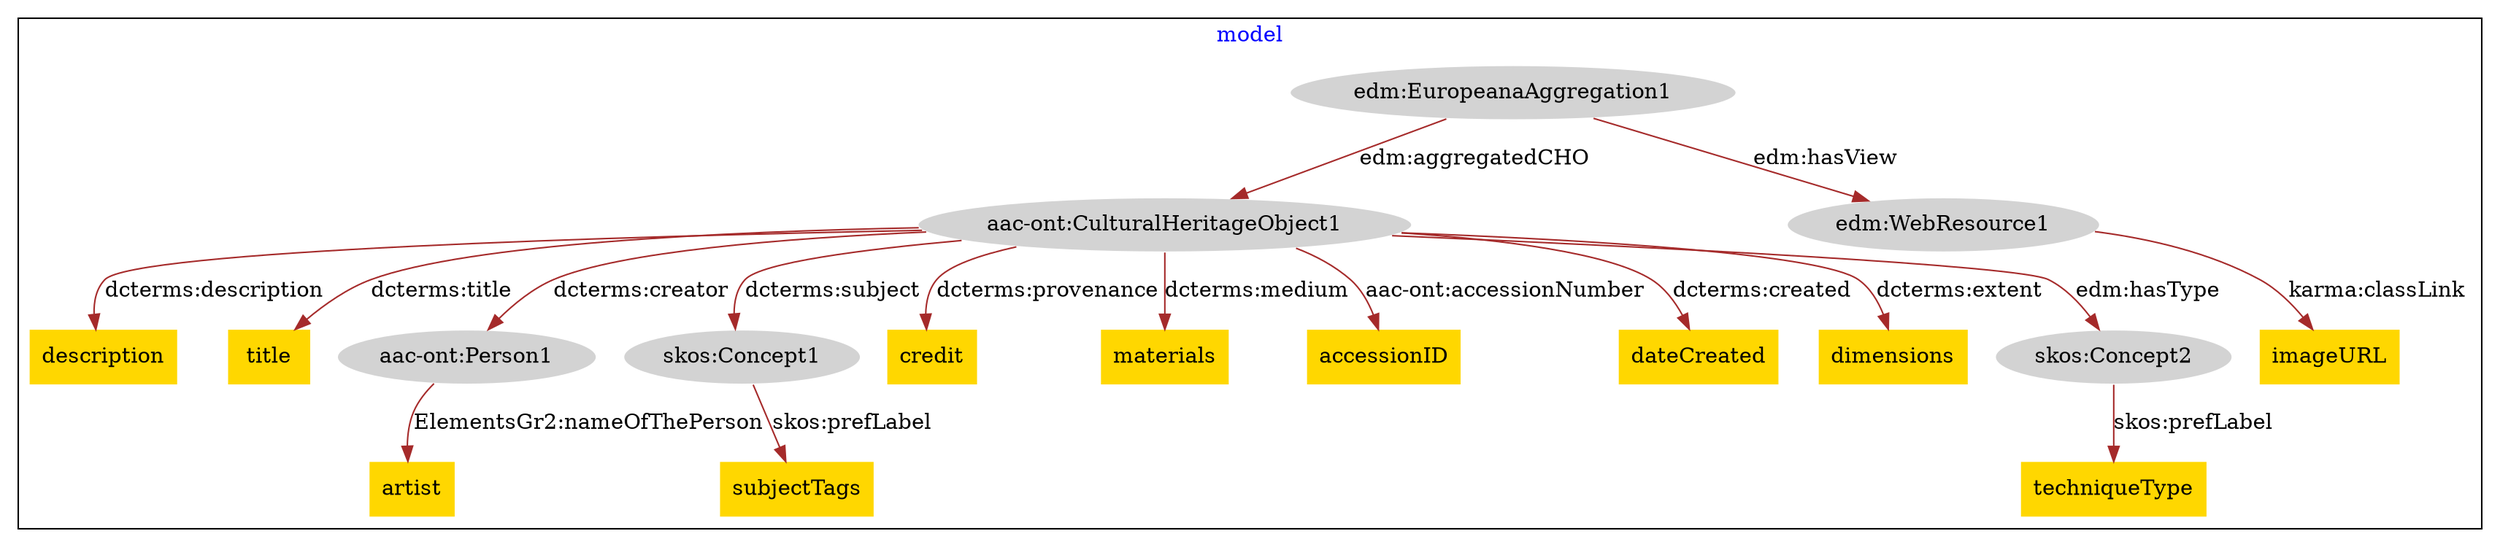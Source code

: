 digraph n0 {
fontcolor="blue"
remincross="true"
subgraph cluster {
label="model"
"aac-ont:CulturalHeritageObject1"[style="filled",color="white",fillcolor="lightgray",label="aac-ont:CulturalHeritageObject1"];
"description"[shape="plaintext",style="filled",fillcolor="gold",label="description"];
"title"[shape="plaintext",style="filled",fillcolor="gold",label="title"];
"aac-ont:Person1"[style="filled",color="white",fillcolor="lightgray",label="aac-ont:Person1"];
"artist"[shape="plaintext",style="filled",fillcolor="gold",label="artist"];
"skos:Concept1"[style="filled",color="white",fillcolor="lightgray",label="skos:Concept1"];
"subjectTags"[shape="plaintext",style="filled",fillcolor="gold",label="subjectTags"];
"credit"[shape="plaintext",style="filled",fillcolor="gold",label="credit"];
"materials"[shape="plaintext",style="filled",fillcolor="gold",label="materials"];
"edm:WebResource1"[style="filled",color="white",fillcolor="lightgray",label="edm:WebResource1"];
"imageURL"[shape="plaintext",style="filled",fillcolor="gold",label="imageURL"];
"accessionID"[shape="plaintext",style="filled",fillcolor="gold",label="accessionID"];
"dateCreated"[shape="plaintext",style="filled",fillcolor="gold",label="dateCreated"];
"dimensions"[shape="plaintext",style="filled",fillcolor="gold",label="dimensions"];
"skos:Concept2"[style="filled",color="white",fillcolor="lightgray",label="skos:Concept2"];
"techniqueType"[shape="plaintext",style="filled",fillcolor="gold",label="techniqueType"];
"edm:EuropeanaAggregation1"[style="filled",color="white",fillcolor="lightgray",label="edm:EuropeanaAggregation1"];
}
"aac-ont:CulturalHeritageObject1" -> "description"[color="brown",fontcolor="black",label="dcterms:description"];
"aac-ont:CulturalHeritageObject1" -> "title"[color="brown",fontcolor="black",label="dcterms:title"];
"aac-ont:Person1" -> "artist"[color="brown",fontcolor="black",label="ElementsGr2:nameOfThePerson"];
"skos:Concept1" -> "subjectTags"[color="brown",fontcolor="black",label="skos:prefLabel"];
"aac-ont:CulturalHeritageObject1" -> "credit"[color="brown",fontcolor="black",label="dcterms:provenance"];
"aac-ont:CulturalHeritageObject1" -> "materials"[color="brown",fontcolor="black",label="dcterms:medium"];
"edm:WebResource1" -> "imageURL"[color="brown",fontcolor="black",label="karma:classLink"];
"aac-ont:CulturalHeritageObject1" -> "accessionID"[color="brown",fontcolor="black",label="aac-ont:accessionNumber"];
"aac-ont:CulturalHeritageObject1" -> "dateCreated"[color="brown",fontcolor="black",label="dcterms:created"];
"aac-ont:CulturalHeritageObject1" -> "dimensions"[color="brown",fontcolor="black",label="dcterms:extent"];
"skos:Concept2" -> "techniqueType"[color="brown",fontcolor="black",label="skos:prefLabel"];
"edm:EuropeanaAggregation1" -> "aac-ont:CulturalHeritageObject1"[color="brown",fontcolor="black",label="edm:aggregatedCHO"];
"edm:EuropeanaAggregation1" -> "edm:WebResource1"[color="brown",fontcolor="black",label="edm:hasView"];
"aac-ont:CulturalHeritageObject1" -> "aac-ont:Person1"[color="brown",fontcolor="black",label="dcterms:creator"];
"aac-ont:CulturalHeritageObject1" -> "skos:Concept2"[color="brown",fontcolor="black",label="edm:hasType"];
"aac-ont:CulturalHeritageObject1" -> "skos:Concept1"[color="brown",fontcolor="black",label="dcterms:subject"];
}
